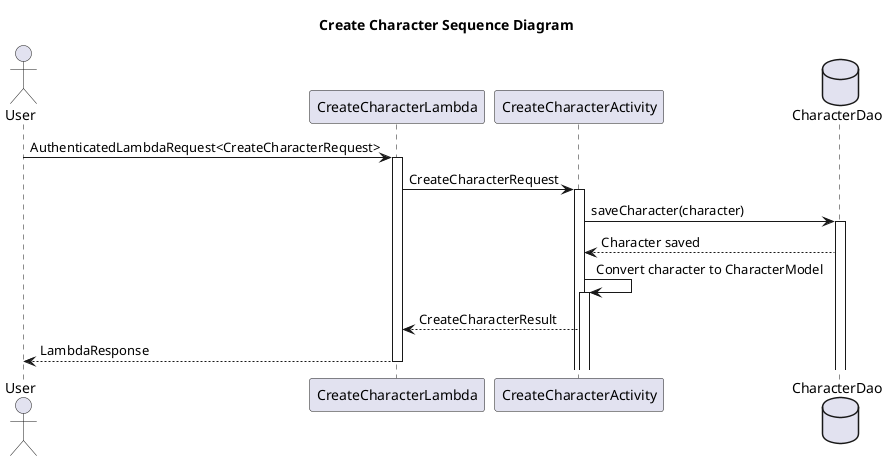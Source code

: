 @startuml

title Create Character Sequence Diagram

actor User
participant "CreateCharacterLambda" as Lambda
participant "CreateCharacterActivity" as Activity
database "CharacterDao" as Dao

User -> Lambda: AuthenticatedLambdaRequest<CreateCharacterRequest>
activate Lambda

Lambda -> Activity: CreateCharacterRequest
activate Activity

Activity -> Dao: saveCharacter(character)
activate Dao
Dao --> Activity: Character saved

Activity -> Activity: Convert character to CharacterModel
activate Activity
Activity --> Lambda: CreateCharacterResult

Lambda --> User: LambdaResponse
deactivate Lambda

@enduml
